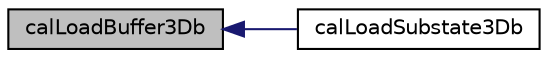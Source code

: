 digraph "calLoadBuffer3Db"
{
  edge [fontname="Helvetica",fontsize="10",labelfontname="Helvetica",labelfontsize="10"];
  node [fontname="Helvetica",fontsize="10",shape=record];
  rankdir="LR";
  Node1 [label="calLoadBuffer3Db",height=0.2,width=0.4,color="black", fillcolor="grey75", style="filled" fontcolor="black"];
  Node1 -> Node2 [dir="back",color="midnightblue",fontsize="10",style="solid",fontname="Helvetica"];
  Node2 [label="calLoadSubstate3Db",height=0.2,width=0.4,color="black", fillcolor="white", style="filled",URL="$cal3_d_i_o_8h.html#a9aa4d215177a1abb81eb7fa1a6f59308",tooltip="Loads a byte substate from file. "];
}
